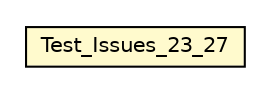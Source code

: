 #!/usr/local/bin/dot
#
# Class diagram 
# Generated by UMLGraph version R5_6-24-gf6e263 (http://www.umlgraph.org/)
#

digraph G {
	edge [fontname="Helvetica",fontsize=10,labelfontname="Helvetica",labelfontsize=10];
	node [fontname="Helvetica",fontsize=10,shape=plaintext];
	nodesep=0.25;
	ranksep=0.5;
	// com.chrisdoyle.validation.tests.Test_Issues_23_27
	c251 [label=<<table title="com.chrisdoyle.validation.tests.Test_Issues_23_27" border="0" cellborder="1" cellspacing="0" cellpadding="2" port="p" bgcolor="lemonChiffon" href="./Test_Issues_23_27.html">
		<tr><td><table border="0" cellspacing="0" cellpadding="1">
<tr><td align="center" balign="center"> Test_Issues_23_27 </td></tr>
		</table></td></tr>
		</table>>, URL="./Test_Issues_23_27.html", fontname="Helvetica", fontcolor="black", fontsize=10.0];
}

